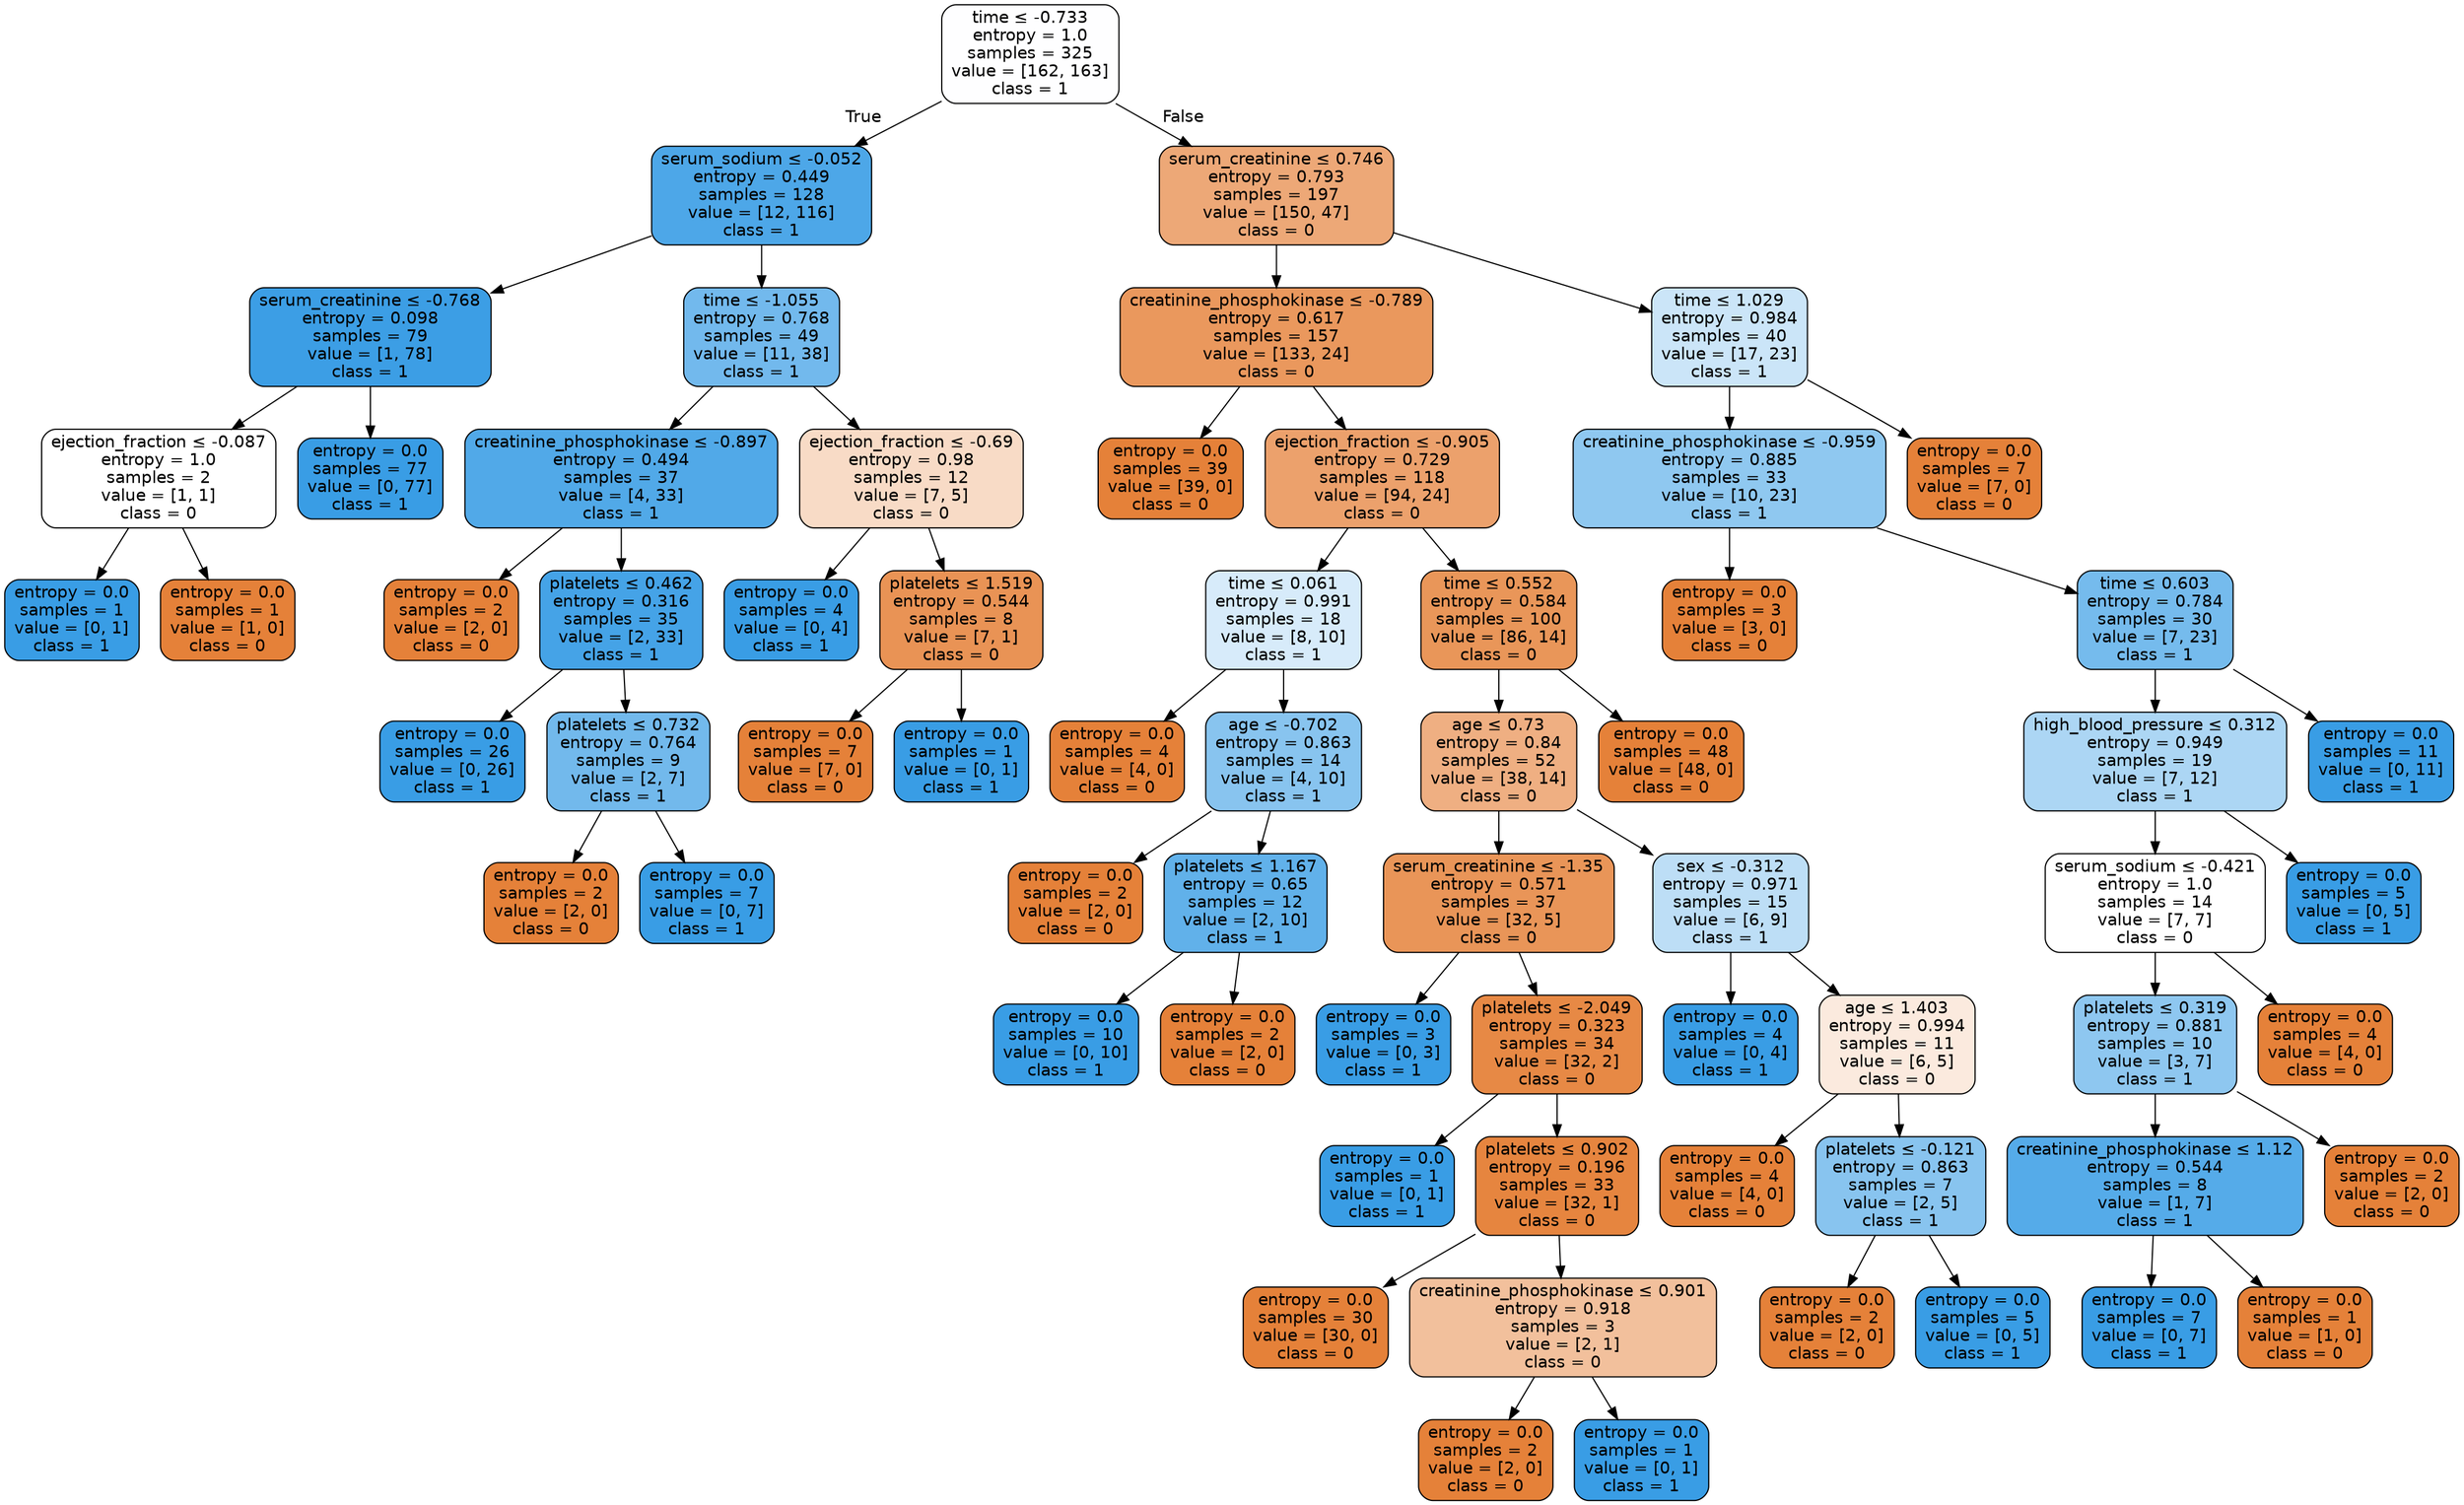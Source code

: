 digraph Tree {
node [shape=box, style="filled, rounded", color="black", fontname=helvetica] ;
edge [fontname=helvetica] ;
0 [label=<time &le; -0.733<br/>entropy = 1.0<br/>samples = 325<br/>value = [162, 163]<br/>class = 1>, fillcolor="#fefeff"] ;
1 [label=<serum_sodium &le; -0.052<br/>entropy = 0.449<br/>samples = 128<br/>value = [12, 116]<br/>class = 1>, fillcolor="#4da7e8"] ;
0 -> 1 [labeldistance=2.5, labelangle=45, headlabel="True"] ;
2 [label=<serum_creatinine &le; -0.768<br/>entropy = 0.098<br/>samples = 79<br/>value = [1, 78]<br/>class = 1>, fillcolor="#3c9ee5"] ;
1 -> 2 ;
3 [label=<ejection_fraction &le; -0.087<br/>entropy = 1.0<br/>samples = 2<br/>value = [1, 1]<br/>class = 0>, fillcolor="#ffffff"] ;
2 -> 3 ;
4 [label=<entropy = 0.0<br/>samples = 1<br/>value = [0, 1]<br/>class = 1>, fillcolor="#399de5"] ;
3 -> 4 ;
5 [label=<entropy = 0.0<br/>samples = 1<br/>value = [1, 0]<br/>class = 0>, fillcolor="#e58139"] ;
3 -> 5 ;
6 [label=<entropy = 0.0<br/>samples = 77<br/>value = [0, 77]<br/>class = 1>, fillcolor="#399de5"] ;
2 -> 6 ;
7 [label=<time &le; -1.055<br/>entropy = 0.768<br/>samples = 49<br/>value = [11, 38]<br/>class = 1>, fillcolor="#72b9ed"] ;
1 -> 7 ;
8 [label=<creatinine_phosphokinase &le; -0.897<br/>entropy = 0.494<br/>samples = 37<br/>value = [4, 33]<br/>class = 1>, fillcolor="#51a9e8"] ;
7 -> 8 ;
9 [label=<entropy = 0.0<br/>samples = 2<br/>value = [2, 0]<br/>class = 0>, fillcolor="#e58139"] ;
8 -> 9 ;
10 [label=<platelets &le; 0.462<br/>entropy = 0.316<br/>samples = 35<br/>value = [2, 33]<br/>class = 1>, fillcolor="#45a3e7"] ;
8 -> 10 ;
11 [label=<entropy = 0.0<br/>samples = 26<br/>value = [0, 26]<br/>class = 1>, fillcolor="#399de5"] ;
10 -> 11 ;
12 [label=<platelets &le; 0.732<br/>entropy = 0.764<br/>samples = 9<br/>value = [2, 7]<br/>class = 1>, fillcolor="#72b9ec"] ;
10 -> 12 ;
13 [label=<entropy = 0.0<br/>samples = 2<br/>value = [2, 0]<br/>class = 0>, fillcolor="#e58139"] ;
12 -> 13 ;
14 [label=<entropy = 0.0<br/>samples = 7<br/>value = [0, 7]<br/>class = 1>, fillcolor="#399de5"] ;
12 -> 14 ;
15 [label=<ejection_fraction &le; -0.69<br/>entropy = 0.98<br/>samples = 12<br/>value = [7, 5]<br/>class = 0>, fillcolor="#f8dbc6"] ;
7 -> 15 ;
16 [label=<entropy = 0.0<br/>samples = 4<br/>value = [0, 4]<br/>class = 1>, fillcolor="#399de5"] ;
15 -> 16 ;
17 [label=<platelets &le; 1.519<br/>entropy = 0.544<br/>samples = 8<br/>value = [7, 1]<br/>class = 0>, fillcolor="#e99355"] ;
15 -> 17 ;
18 [label=<entropy = 0.0<br/>samples = 7<br/>value = [7, 0]<br/>class = 0>, fillcolor="#e58139"] ;
17 -> 18 ;
19 [label=<entropy = 0.0<br/>samples = 1<br/>value = [0, 1]<br/>class = 1>, fillcolor="#399de5"] ;
17 -> 19 ;
20 [label=<serum_creatinine &le; 0.746<br/>entropy = 0.793<br/>samples = 197<br/>value = [150, 47]<br/>class = 0>, fillcolor="#eda877"] ;
0 -> 20 [labeldistance=2.5, labelangle=-45, headlabel="False"] ;
21 [label=<creatinine_phosphokinase &le; -0.789<br/>entropy = 0.617<br/>samples = 157<br/>value = [133, 24]<br/>class = 0>, fillcolor="#ea985d"] ;
20 -> 21 ;
22 [label=<entropy = 0.0<br/>samples = 39<br/>value = [39, 0]<br/>class = 0>, fillcolor="#e58139"] ;
21 -> 22 ;
23 [label=<ejection_fraction &le; -0.905<br/>entropy = 0.729<br/>samples = 118<br/>value = [94, 24]<br/>class = 0>, fillcolor="#eca16c"] ;
21 -> 23 ;
24 [label=<time &le; 0.061<br/>entropy = 0.991<br/>samples = 18<br/>value = [8, 10]<br/>class = 1>, fillcolor="#d7ebfa"] ;
23 -> 24 ;
25 [label=<entropy = 0.0<br/>samples = 4<br/>value = [4, 0]<br/>class = 0>, fillcolor="#e58139"] ;
24 -> 25 ;
26 [label=<age &le; -0.702<br/>entropy = 0.863<br/>samples = 14<br/>value = [4, 10]<br/>class = 1>, fillcolor="#88c4ef"] ;
24 -> 26 ;
27 [label=<entropy = 0.0<br/>samples = 2<br/>value = [2, 0]<br/>class = 0>, fillcolor="#e58139"] ;
26 -> 27 ;
28 [label=<platelets &le; 1.167<br/>entropy = 0.65<br/>samples = 12<br/>value = [2, 10]<br/>class = 1>, fillcolor="#61b1ea"] ;
26 -> 28 ;
29 [label=<entropy = 0.0<br/>samples = 10<br/>value = [0, 10]<br/>class = 1>, fillcolor="#399de5"] ;
28 -> 29 ;
30 [label=<entropy = 0.0<br/>samples = 2<br/>value = [2, 0]<br/>class = 0>, fillcolor="#e58139"] ;
28 -> 30 ;
31 [label=<time &le; 0.552<br/>entropy = 0.584<br/>samples = 100<br/>value = [86, 14]<br/>class = 0>, fillcolor="#e99659"] ;
23 -> 31 ;
32 [label=<age &le; 0.73<br/>entropy = 0.84<br/>samples = 52<br/>value = [38, 14]<br/>class = 0>, fillcolor="#efaf82"] ;
31 -> 32 ;
33 [label=<serum_creatinine &le; -1.35<br/>entropy = 0.571<br/>samples = 37<br/>value = [32, 5]<br/>class = 0>, fillcolor="#e99558"] ;
32 -> 33 ;
34 [label=<entropy = 0.0<br/>samples = 3<br/>value = [0, 3]<br/>class = 1>, fillcolor="#399de5"] ;
33 -> 34 ;
35 [label=<platelets &le; -2.049<br/>entropy = 0.323<br/>samples = 34<br/>value = [32, 2]<br/>class = 0>, fillcolor="#e78945"] ;
33 -> 35 ;
36 [label=<entropy = 0.0<br/>samples = 1<br/>value = [0, 1]<br/>class = 1>, fillcolor="#399de5"] ;
35 -> 36 ;
37 [label=<platelets &le; 0.902<br/>entropy = 0.196<br/>samples = 33<br/>value = [32, 1]<br/>class = 0>, fillcolor="#e6853f"] ;
35 -> 37 ;
38 [label=<entropy = 0.0<br/>samples = 30<br/>value = [30, 0]<br/>class = 0>, fillcolor="#e58139"] ;
37 -> 38 ;
39 [label=<creatinine_phosphokinase &le; 0.901<br/>entropy = 0.918<br/>samples = 3<br/>value = [2, 1]<br/>class = 0>, fillcolor="#f2c09c"] ;
37 -> 39 ;
40 [label=<entropy = 0.0<br/>samples = 2<br/>value = [2, 0]<br/>class = 0>, fillcolor="#e58139"] ;
39 -> 40 ;
41 [label=<entropy = 0.0<br/>samples = 1<br/>value = [0, 1]<br/>class = 1>, fillcolor="#399de5"] ;
39 -> 41 ;
42 [label=<sex &le; -0.312<br/>entropy = 0.971<br/>samples = 15<br/>value = [6, 9]<br/>class = 1>, fillcolor="#bddef6"] ;
32 -> 42 ;
43 [label=<entropy = 0.0<br/>samples = 4<br/>value = [0, 4]<br/>class = 1>, fillcolor="#399de5"] ;
42 -> 43 ;
44 [label=<age &le; 1.403<br/>entropy = 0.994<br/>samples = 11<br/>value = [6, 5]<br/>class = 0>, fillcolor="#fbeade"] ;
42 -> 44 ;
45 [label=<entropy = 0.0<br/>samples = 4<br/>value = [4, 0]<br/>class = 0>, fillcolor="#e58139"] ;
44 -> 45 ;
46 [label=<platelets &le; -0.121<br/>entropy = 0.863<br/>samples = 7<br/>value = [2, 5]<br/>class = 1>, fillcolor="#88c4ef"] ;
44 -> 46 ;
47 [label=<entropy = 0.0<br/>samples = 2<br/>value = [2, 0]<br/>class = 0>, fillcolor="#e58139"] ;
46 -> 47 ;
48 [label=<entropy = 0.0<br/>samples = 5<br/>value = [0, 5]<br/>class = 1>, fillcolor="#399de5"] ;
46 -> 48 ;
49 [label=<entropy = 0.0<br/>samples = 48<br/>value = [48, 0]<br/>class = 0>, fillcolor="#e58139"] ;
31 -> 49 ;
50 [label=<time &le; 1.029<br/>entropy = 0.984<br/>samples = 40<br/>value = [17, 23]<br/>class = 1>, fillcolor="#cbe5f8"] ;
20 -> 50 ;
51 [label=<creatinine_phosphokinase &le; -0.959<br/>entropy = 0.885<br/>samples = 33<br/>value = [10, 23]<br/>class = 1>, fillcolor="#8fc8f0"] ;
50 -> 51 ;
52 [label=<entropy = 0.0<br/>samples = 3<br/>value = [3, 0]<br/>class = 0>, fillcolor="#e58139"] ;
51 -> 52 ;
53 [label=<time &le; 0.603<br/>entropy = 0.784<br/>samples = 30<br/>value = [7, 23]<br/>class = 1>, fillcolor="#75bbed"] ;
51 -> 53 ;
54 [label=<high_blood_pressure &le; 0.312<br/>entropy = 0.949<br/>samples = 19<br/>value = [7, 12]<br/>class = 1>, fillcolor="#acd6f4"] ;
53 -> 54 ;
55 [label=<serum_sodium &le; -0.421<br/>entropy = 1.0<br/>samples = 14<br/>value = [7, 7]<br/>class = 0>, fillcolor="#ffffff"] ;
54 -> 55 ;
56 [label=<platelets &le; 0.319<br/>entropy = 0.881<br/>samples = 10<br/>value = [3, 7]<br/>class = 1>, fillcolor="#8ec7f0"] ;
55 -> 56 ;
57 [label=<creatinine_phosphokinase &le; 1.12<br/>entropy = 0.544<br/>samples = 8<br/>value = [1, 7]<br/>class = 1>, fillcolor="#55abe9"] ;
56 -> 57 ;
58 [label=<entropy = 0.0<br/>samples = 7<br/>value = [0, 7]<br/>class = 1>, fillcolor="#399de5"] ;
57 -> 58 ;
59 [label=<entropy = 0.0<br/>samples = 1<br/>value = [1, 0]<br/>class = 0>, fillcolor="#e58139"] ;
57 -> 59 ;
60 [label=<entropy = 0.0<br/>samples = 2<br/>value = [2, 0]<br/>class = 0>, fillcolor="#e58139"] ;
56 -> 60 ;
61 [label=<entropy = 0.0<br/>samples = 4<br/>value = [4, 0]<br/>class = 0>, fillcolor="#e58139"] ;
55 -> 61 ;
62 [label=<entropy = 0.0<br/>samples = 5<br/>value = [0, 5]<br/>class = 1>, fillcolor="#399de5"] ;
54 -> 62 ;
63 [label=<entropy = 0.0<br/>samples = 11<br/>value = [0, 11]<br/>class = 1>, fillcolor="#399de5"] ;
53 -> 63 ;
64 [label=<entropy = 0.0<br/>samples = 7<br/>value = [7, 0]<br/>class = 0>, fillcolor="#e58139"] ;
50 -> 64 ;
}